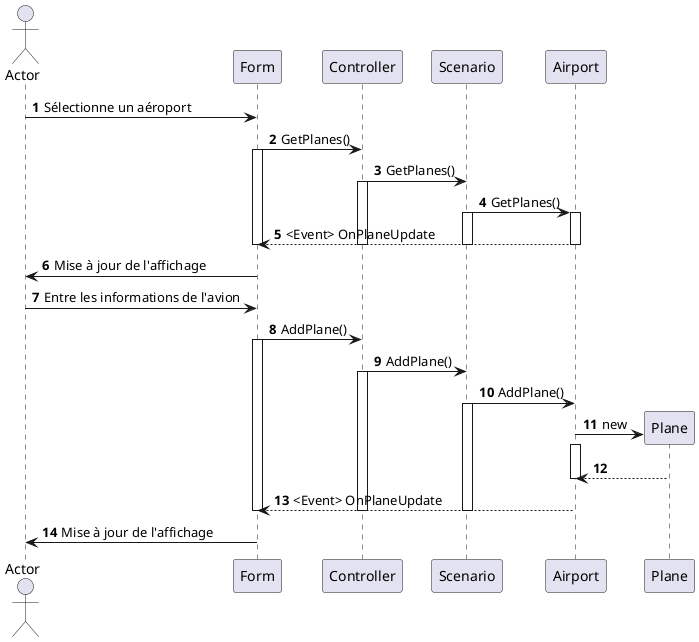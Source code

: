 ﻿@startuml
'https://plantuml.com/sequence-diagram

autonumber

actor Actor
Actor -> Form : Sélectionne un aéroport
Form -> Controller : GetPlanes()
activate Form
Controller -> Scenario : GetPlanes()
activate Controller
Scenario -> Airport : GetPlanes()
activate Scenario
activate Airport
Airport --> Form : <Event> OnPlaneUpdate
deactivate Airport
deactivate Scenario
deactivate Controller
deactivate Form
Form -> Actor : Mise à jour de l'affichage
Actor -> Form : Entre les informations de l'avion
Form -> Controller : AddPlane()
activate Form
Controller -> Scenario : AddPlane()
activate Controller
Scenario -> Airport : AddPlane()
activate Scenario
create Plane
Airport -> Plane : new
activate Airport
Plane --> Airport
deactivate Airport
Airport --> Form : <Event> OnPlaneUpdate
deactivate Form
deactivate Controller
deactivate Scenario
Form -> Actor : Mise à jour de l'affichage

@enduml